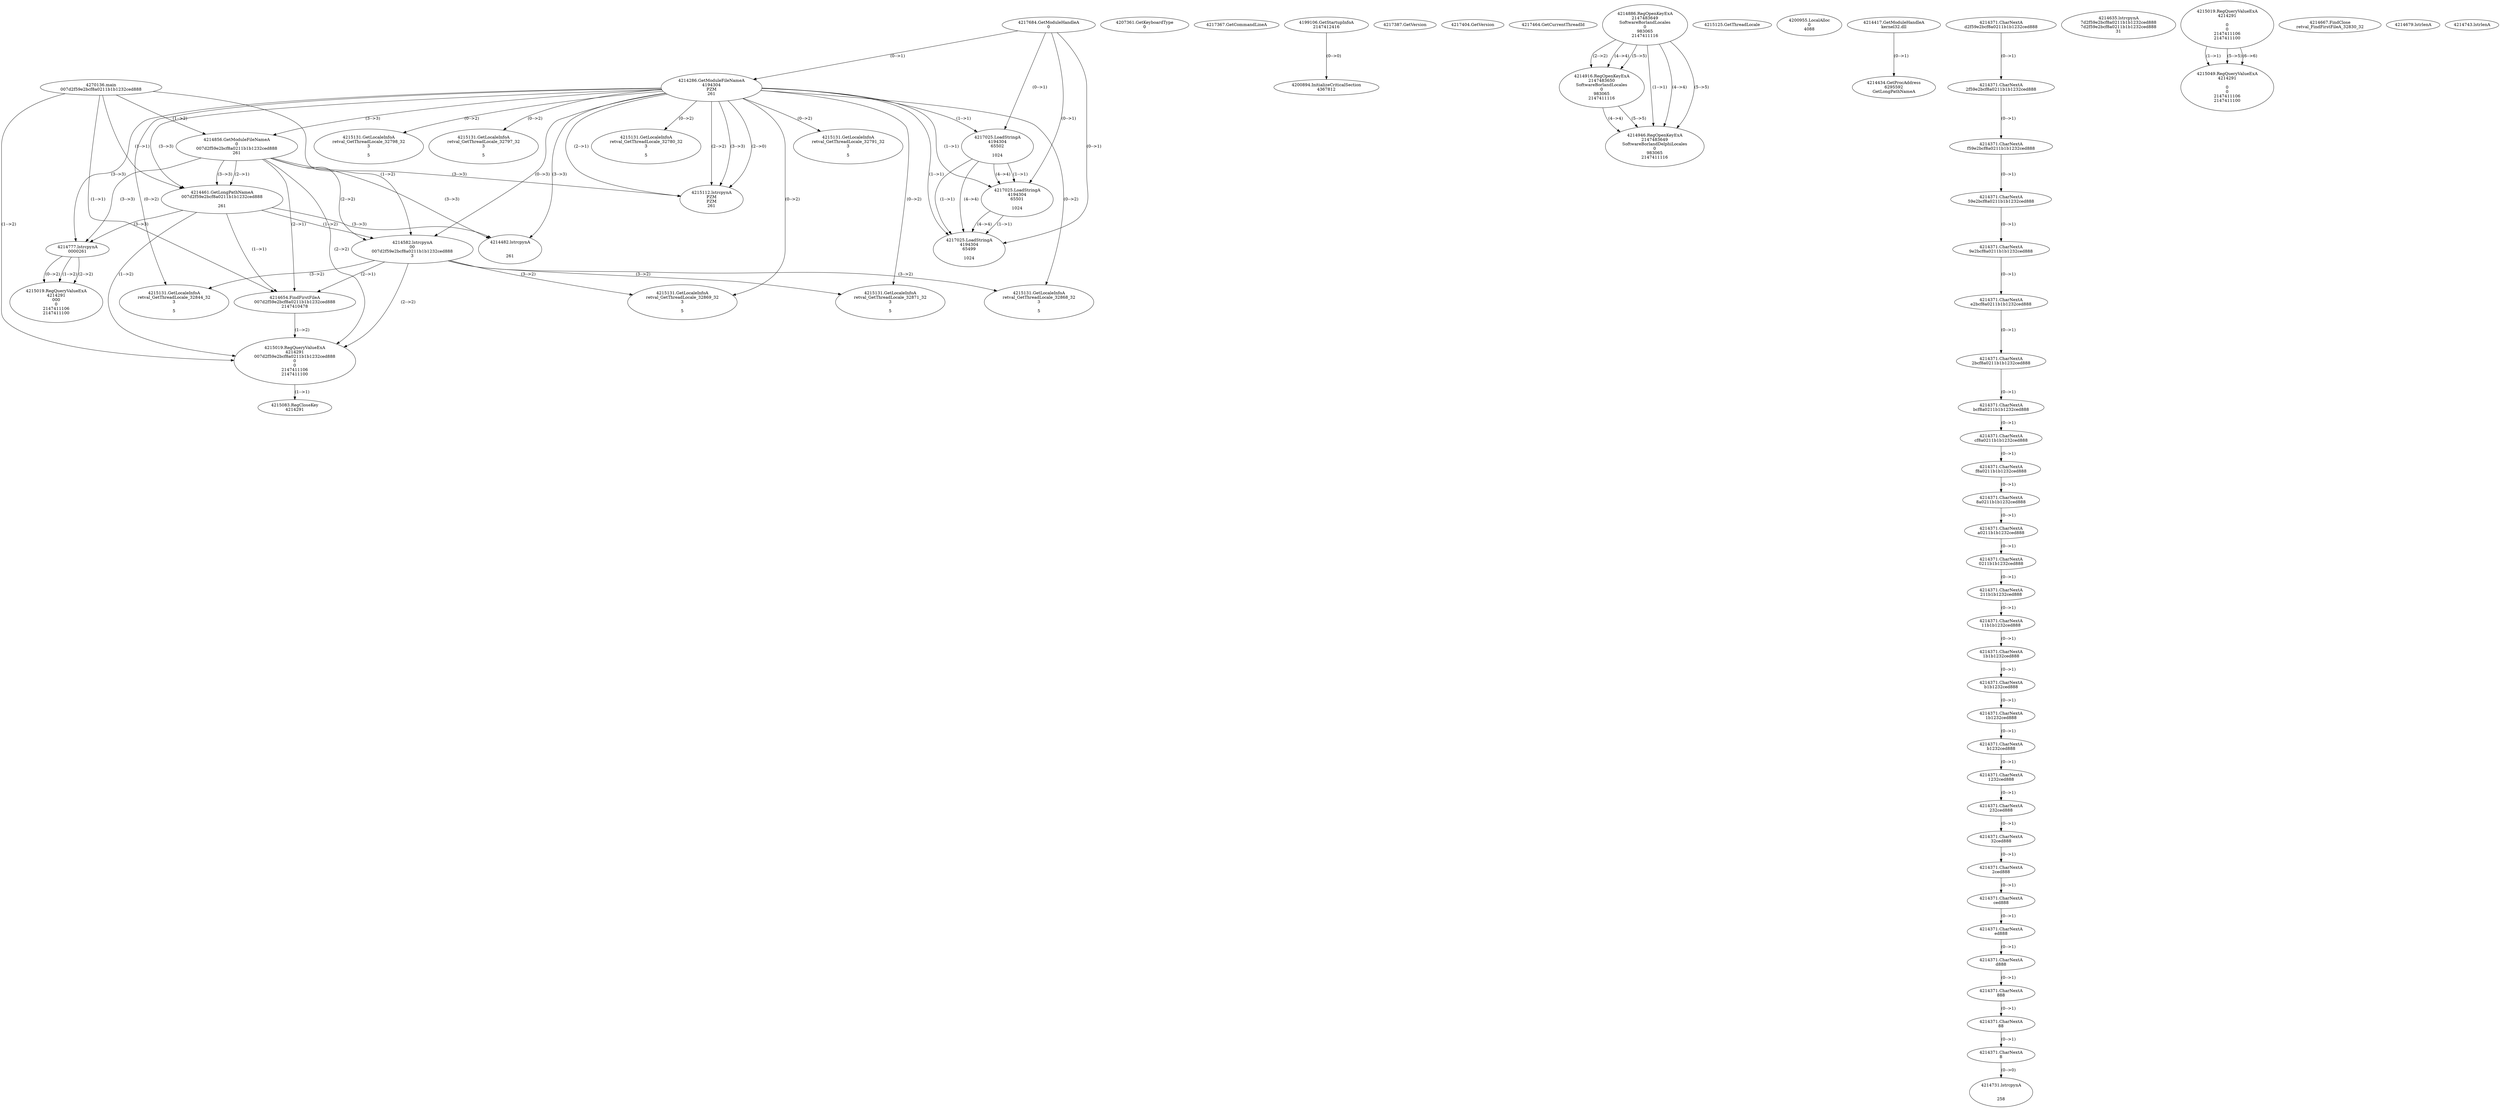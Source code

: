 // Global SCDG with merge call
digraph {
	0 [label="4270136.main
007d2f59e2bcf8a0211b1b1232ced888"]
	1 [label="4217684.GetModuleHandleA
0"]
	2 [label="4207361.GetKeyboardType
0"]
	3 [label="4217367.GetCommandLineA
"]
	4 [label="4199106.GetStartupInfoA
2147412416"]
	5 [label="4217387.GetVersion
"]
	6 [label="4217404.GetVersion
"]
	7 [label="4217464.GetCurrentThreadId
"]
	8 [label="4214286.GetModuleFileNameA
4194304
PZM
261"]
	1 -> 8 [label="(0-->1)"]
	9 [label="4214856.GetModuleFileNameA
0
007d2f59e2bcf8a0211b1b1232ced888
261"]
	0 -> 9 [label="(1-->2)"]
	8 -> 9 [label="(3-->3)"]
	10 [label="4214886.RegOpenKeyExA
2147483649
Software\Borland\Locales
0
983065
2147411116"]
	11 [label="4214916.RegOpenKeyExA
2147483650
Software\Borland\Locales
0
983065
2147411116"]
	10 -> 11 [label="(2-->2)"]
	10 -> 11 [label="(4-->4)"]
	10 -> 11 [label="(5-->5)"]
	12 [label="4214946.RegOpenKeyExA
2147483649
Software\Borland\Delphi\Locales
0
983065
2147411116"]
	10 -> 12 [label="(1-->1)"]
	10 -> 12 [label="(4-->4)"]
	11 -> 12 [label="(4-->4)"]
	10 -> 12 [label="(5-->5)"]
	11 -> 12 [label="(5-->5)"]
	13 [label="4215112.lstrcpynA
PZM
PZM
261"]
	8 -> 13 [label="(2-->1)"]
	8 -> 13 [label="(2-->2)"]
	8 -> 13 [label="(3-->3)"]
	9 -> 13 [label="(3-->3)"]
	8 -> 13 [label="(2-->0)"]
	14 [label="4215125.GetThreadLocale
"]
	15 [label="4215131.GetLocaleInfoA
retval_GetThreadLocale_32780_32
3

5"]
	8 -> 15 [label="(0-->2)"]
	16 [label="4217025.LoadStringA
4194304
65502

1024"]
	1 -> 16 [label="(0-->1)"]
	8 -> 16 [label="(1-->1)"]
	17 [label="4217025.LoadStringA
4194304
65501

1024"]
	1 -> 17 [label="(0-->1)"]
	8 -> 17 [label="(1-->1)"]
	16 -> 17 [label="(1-->1)"]
	16 -> 17 [label="(4-->4)"]
	18 [label="4200894.InitializeCriticalSection
4367812"]
	4 -> 18 [label="(0-->0)"]
	19 [label="4200955.LocalAlloc
0
4088"]
	20 [label="4214417.GetModuleHandleA
kernel32.dll"]
	21 [label="4214434.GetProcAddress
6295592
GetLongPathNameA"]
	20 -> 21 [label="(0-->1)"]
	22 [label="4214461.GetLongPathNameA
007d2f59e2bcf8a0211b1b1232ced888

261"]
	0 -> 22 [label="(1-->1)"]
	9 -> 22 [label="(2-->1)"]
	8 -> 22 [label="(3-->3)"]
	9 -> 22 [label="(3-->3)"]
	23 [label="4214582.lstrcpynA
00
007d2f59e2bcf8a0211b1b1232ced888
3"]
	0 -> 23 [label="(1-->2)"]
	9 -> 23 [label="(2-->2)"]
	22 -> 23 [label="(1-->2)"]
	8 -> 23 [label="(0-->3)"]
	24 [label="4214371.CharNextA
d2f59e2bcf8a0211b1b1232ced888"]
	25 [label="4214371.CharNextA
2f59e2bcf8a0211b1b1232ced888"]
	24 -> 25 [label="(0-->1)"]
	26 [label="4214371.CharNextA
f59e2bcf8a0211b1b1232ced888"]
	25 -> 26 [label="(0-->1)"]
	27 [label="4214371.CharNextA
59e2bcf8a0211b1b1232ced888"]
	26 -> 27 [label="(0-->1)"]
	28 [label="4214371.CharNextA
9e2bcf8a0211b1b1232ced888"]
	27 -> 28 [label="(0-->1)"]
	29 [label="4214371.CharNextA
e2bcf8a0211b1b1232ced888"]
	28 -> 29 [label="(0-->1)"]
	30 [label="4214371.CharNextA
2bcf8a0211b1b1232ced888"]
	29 -> 30 [label="(0-->1)"]
	31 [label="4214371.CharNextA
bcf8a0211b1b1232ced888"]
	30 -> 31 [label="(0-->1)"]
	32 [label="4214371.CharNextA
cf8a0211b1b1232ced888"]
	31 -> 32 [label="(0-->1)"]
	33 [label="4214371.CharNextA
f8a0211b1b1232ced888"]
	32 -> 33 [label="(0-->1)"]
	34 [label="4214371.CharNextA
8a0211b1b1232ced888"]
	33 -> 34 [label="(0-->1)"]
	35 [label="4214371.CharNextA
a0211b1b1232ced888"]
	34 -> 35 [label="(0-->1)"]
	36 [label="4214371.CharNextA
0211b1b1232ced888"]
	35 -> 36 [label="(0-->1)"]
	37 [label="4214371.CharNextA
211b1b1232ced888"]
	36 -> 37 [label="(0-->1)"]
	38 [label="4214371.CharNextA
11b1b1232ced888"]
	37 -> 38 [label="(0-->1)"]
	39 [label="4214371.CharNextA
1b1b1232ced888"]
	38 -> 39 [label="(0-->1)"]
	40 [label="4214371.CharNextA
b1b1232ced888"]
	39 -> 40 [label="(0-->1)"]
	41 [label="4214371.CharNextA
1b1232ced888"]
	40 -> 41 [label="(0-->1)"]
	42 [label="4214371.CharNextA
b1232ced888"]
	41 -> 42 [label="(0-->1)"]
	43 [label="4214371.CharNextA
1232ced888"]
	42 -> 43 [label="(0-->1)"]
	44 [label="4214371.CharNextA
232ced888"]
	43 -> 44 [label="(0-->1)"]
	45 [label="4214371.CharNextA
32ced888"]
	44 -> 45 [label="(0-->1)"]
	46 [label="4214371.CharNextA
2ced888"]
	45 -> 46 [label="(0-->1)"]
	47 [label="4214371.CharNextA
ced888"]
	46 -> 47 [label="(0-->1)"]
	48 [label="4214371.CharNextA
ed888"]
	47 -> 48 [label="(0-->1)"]
	49 [label="4214371.CharNextA
d888"]
	48 -> 49 [label="(0-->1)"]
	50 [label="4214371.CharNextA
888"]
	49 -> 50 [label="(0-->1)"]
	51 [label="4214371.CharNextA
88"]
	50 -> 51 [label="(0-->1)"]
	52 [label="4214371.CharNextA
8"]
	51 -> 52 [label="(0-->1)"]
	53 [label="4214635.lstrcpynA
7d2f59e2bcf8a0211b1b1232ced888
7d2f59e2bcf8a0211b1b1232ced888
31"]
	54 [label="4214654.FindFirstFileA
007d2f59e2bcf8a0211b1b1232ced888
2147410478"]
	0 -> 54 [label="(1-->1)"]
	9 -> 54 [label="(2-->1)"]
	22 -> 54 [label="(1-->1)"]
	23 -> 54 [label="(2-->1)"]
	55 [label="4215019.RegQueryValueExA
4214291
007d2f59e2bcf8a0211b1b1232ced888
0
0
2147411106
2147411100"]
	0 -> 55 [label="(1-->2)"]
	9 -> 55 [label="(2-->2)"]
	22 -> 55 [label="(1-->2)"]
	23 -> 55 [label="(2-->2)"]
	54 -> 55 [label="(1-->2)"]
	56 [label="4215083.RegCloseKey
4214291"]
	55 -> 56 [label="(1-->1)"]
	57 [label="4215131.GetLocaleInfoA
retval_GetThreadLocale_32869_32
3

5"]
	8 -> 57 [label="(0-->2)"]
	23 -> 57 [label="(3-->2)"]
	58 [label="4214482.lstrcpynA


261"]
	8 -> 58 [label="(3-->3)"]
	9 -> 58 [label="(3-->3)"]
	22 -> 58 [label="(3-->3)"]
	59 [label="4215019.RegQueryValueExA
4214291

0
0
2147411106
2147411100"]
	60 [label="4215049.RegQueryValueExA
4214291

0
0
2147411106
2147411100"]
	59 -> 60 [label="(1-->1)"]
	59 -> 60 [label="(5-->5)"]
	59 -> 60 [label="(6-->6)"]
	61 [label="4215131.GetLocaleInfoA
retval_GetThreadLocale_32791_32
3

5"]
	8 -> 61 [label="(0-->2)"]
	62 [label="4215131.GetLocaleInfoA
retval_GetThreadLocale_32871_32
3

5"]
	8 -> 62 [label="(0-->2)"]
	23 -> 62 [label="(3-->2)"]
	63 [label="4217025.LoadStringA
4194304
65499

1024"]
	1 -> 63 [label="(0-->1)"]
	8 -> 63 [label="(1-->1)"]
	16 -> 63 [label="(1-->1)"]
	17 -> 63 [label="(1-->1)"]
	16 -> 63 [label="(4-->4)"]
	17 -> 63 [label="(4-->4)"]
	64 [label="4214667.FindClose
retval_FindFirstFileA_32830_32"]
	65 [label="4214679.lstrlenA
"]
	66 [label="4214731.lstrcpynA


258"]
	52 -> 66 [label="(0-->0)"]
	67 [label="4214743.lstrlenA
"]
	68 [label="4214777.lstrcpynA
00\
00\
261"]
	8 -> 68 [label="(3-->3)"]
	9 -> 68 [label="(3-->3)"]
	22 -> 68 [label="(3-->3)"]
	69 [label="4215019.RegQueryValueExA
4214291
00\
0
0
2147411106
2147411100"]
	68 -> 69 [label="(1-->2)"]
	68 -> 69 [label="(2-->2)"]
	68 -> 69 [label="(0-->2)"]
	70 [label="4215131.GetLocaleInfoA
retval_GetThreadLocale_32868_32
3

5"]
	8 -> 70 [label="(0-->2)"]
	23 -> 70 [label="(3-->2)"]
	71 [label="4215131.GetLocaleInfoA
retval_GetThreadLocale_32798_32
3

5"]
	8 -> 71 [label="(0-->2)"]
	72 [label="4215131.GetLocaleInfoA
retval_GetThreadLocale_32797_32
3

5"]
	8 -> 72 [label="(0-->2)"]
	73 [label="4215131.GetLocaleInfoA
retval_GetThreadLocale_32844_32
3

5"]
	8 -> 73 [label="(0-->2)"]
	23 -> 73 [label="(3-->2)"]
}
